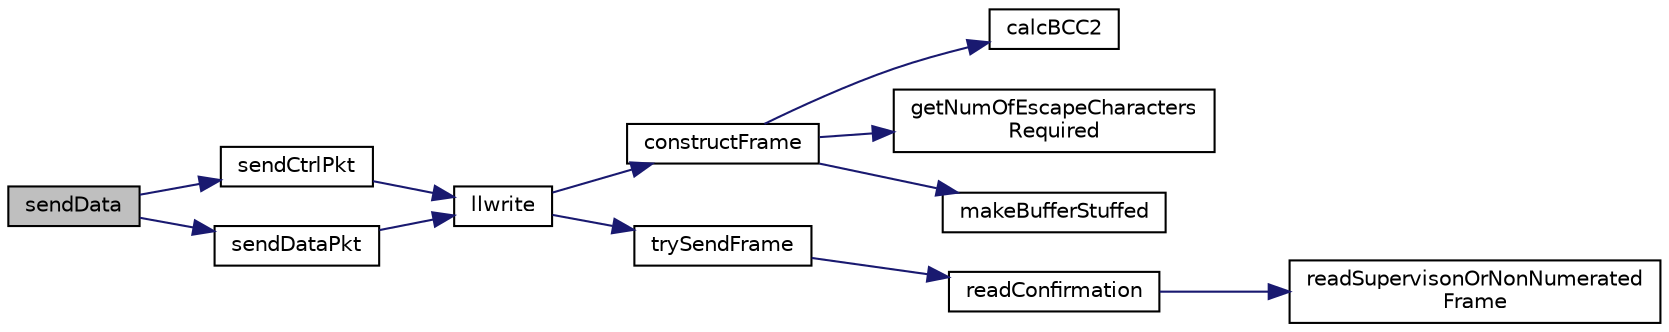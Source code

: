 digraph "sendData"
{
  edge [fontname="Helvetica",fontsize="10",labelfontname="Helvetica",labelfontsize="10"];
  node [fontname="Helvetica",fontsize="10",shape=record];
  rankdir="LR";
  Node114 [label="sendData",height=0.2,width=0.4,color="black", fillcolor="grey75", style="filled", fontcolor="black"];
  Node114 -> Node115 [color="midnightblue",fontsize="10",style="solid",fontname="Helvetica"];
  Node115 [label="sendCtrlPkt",height=0.2,width=0.4,color="black", fillcolor="white", style="filled",URL="$_application_layer_8c.html#a0dde4001ff14af91da6a9b5fb89bdb1f"];
  Node115 -> Node116 [color="midnightblue",fontsize="10",style="solid",fontname="Helvetica"];
  Node116 [label="llwrite",height=0.2,width=0.4,color="black", fillcolor="white", style="filled",URL="$_link_layer_8c.html#a7566fe39434784a0bc29e8b0e64485fc"];
  Node116 -> Node117 [color="midnightblue",fontsize="10",style="solid",fontname="Helvetica"];
  Node117 [label="constructFrame",height=0.2,width=0.4,color="black", fillcolor="white", style="filled",URL="$_link_layer_8c.html#a9425d4230d869f944286e5cfb40c0e6b"];
  Node117 -> Node118 [color="midnightblue",fontsize="10",style="solid",fontname="Helvetica"];
  Node118 [label="calcBCC2",height=0.2,width=0.4,color="black", fillcolor="white", style="filled",URL="$_link_layer_8c.html#af100bd54838c1b9c47b8c2a7b6e7417a"];
  Node117 -> Node119 [color="midnightblue",fontsize="10",style="solid",fontname="Helvetica"];
  Node119 [label="getNumOfEscapeCharacters\lRequired",height=0.2,width=0.4,color="black", fillcolor="white", style="filled",URL="$_link_layer_8c.html#a998b76d7c3b3f1facf3523bb15981235"];
  Node117 -> Node120 [color="midnightblue",fontsize="10",style="solid",fontname="Helvetica"];
  Node120 [label="makeBufferStuffed",height=0.2,width=0.4,color="black", fillcolor="white", style="filled",URL="$_link_layer_8c.html#ad0f460fdc3cf0d07f99cf95846b3adb6"];
  Node116 -> Node121 [color="midnightblue",fontsize="10",style="solid",fontname="Helvetica"];
  Node121 [label="trySendFrame",height=0.2,width=0.4,color="black", fillcolor="white", style="filled",URL="$_link_layer_8c.html#a254005ed520aa27c3374b12b399f36d4"];
  Node121 -> Node122 [color="midnightblue",fontsize="10",style="solid",fontname="Helvetica"];
  Node122 [label="readConfirmation",height=0.2,width=0.4,color="black", fillcolor="white", style="filled",URL="$_link_layer_8c.html#a46282fee205709c78a9acc767a75e01f"];
  Node122 -> Node123 [color="midnightblue",fontsize="10",style="solid",fontname="Helvetica"];
  Node123 [label="readSupervisonOrNonNumerated\lFrame",height=0.2,width=0.4,color="black", fillcolor="white", style="filled",URL="$_link_layer_8c.html#a1ebf65def63a709ab3869880d13e0430"];
  Node114 -> Node124 [color="midnightblue",fontsize="10",style="solid",fontname="Helvetica"];
  Node124 [label="sendDataPkt",height=0.2,width=0.4,color="black", fillcolor="white", style="filled",URL="$_application_layer_8c.html#a1a6d7c92c623ee7aa42d03c59b86d2c3"];
  Node124 -> Node116 [color="midnightblue",fontsize="10",style="solid",fontname="Helvetica"];
}
